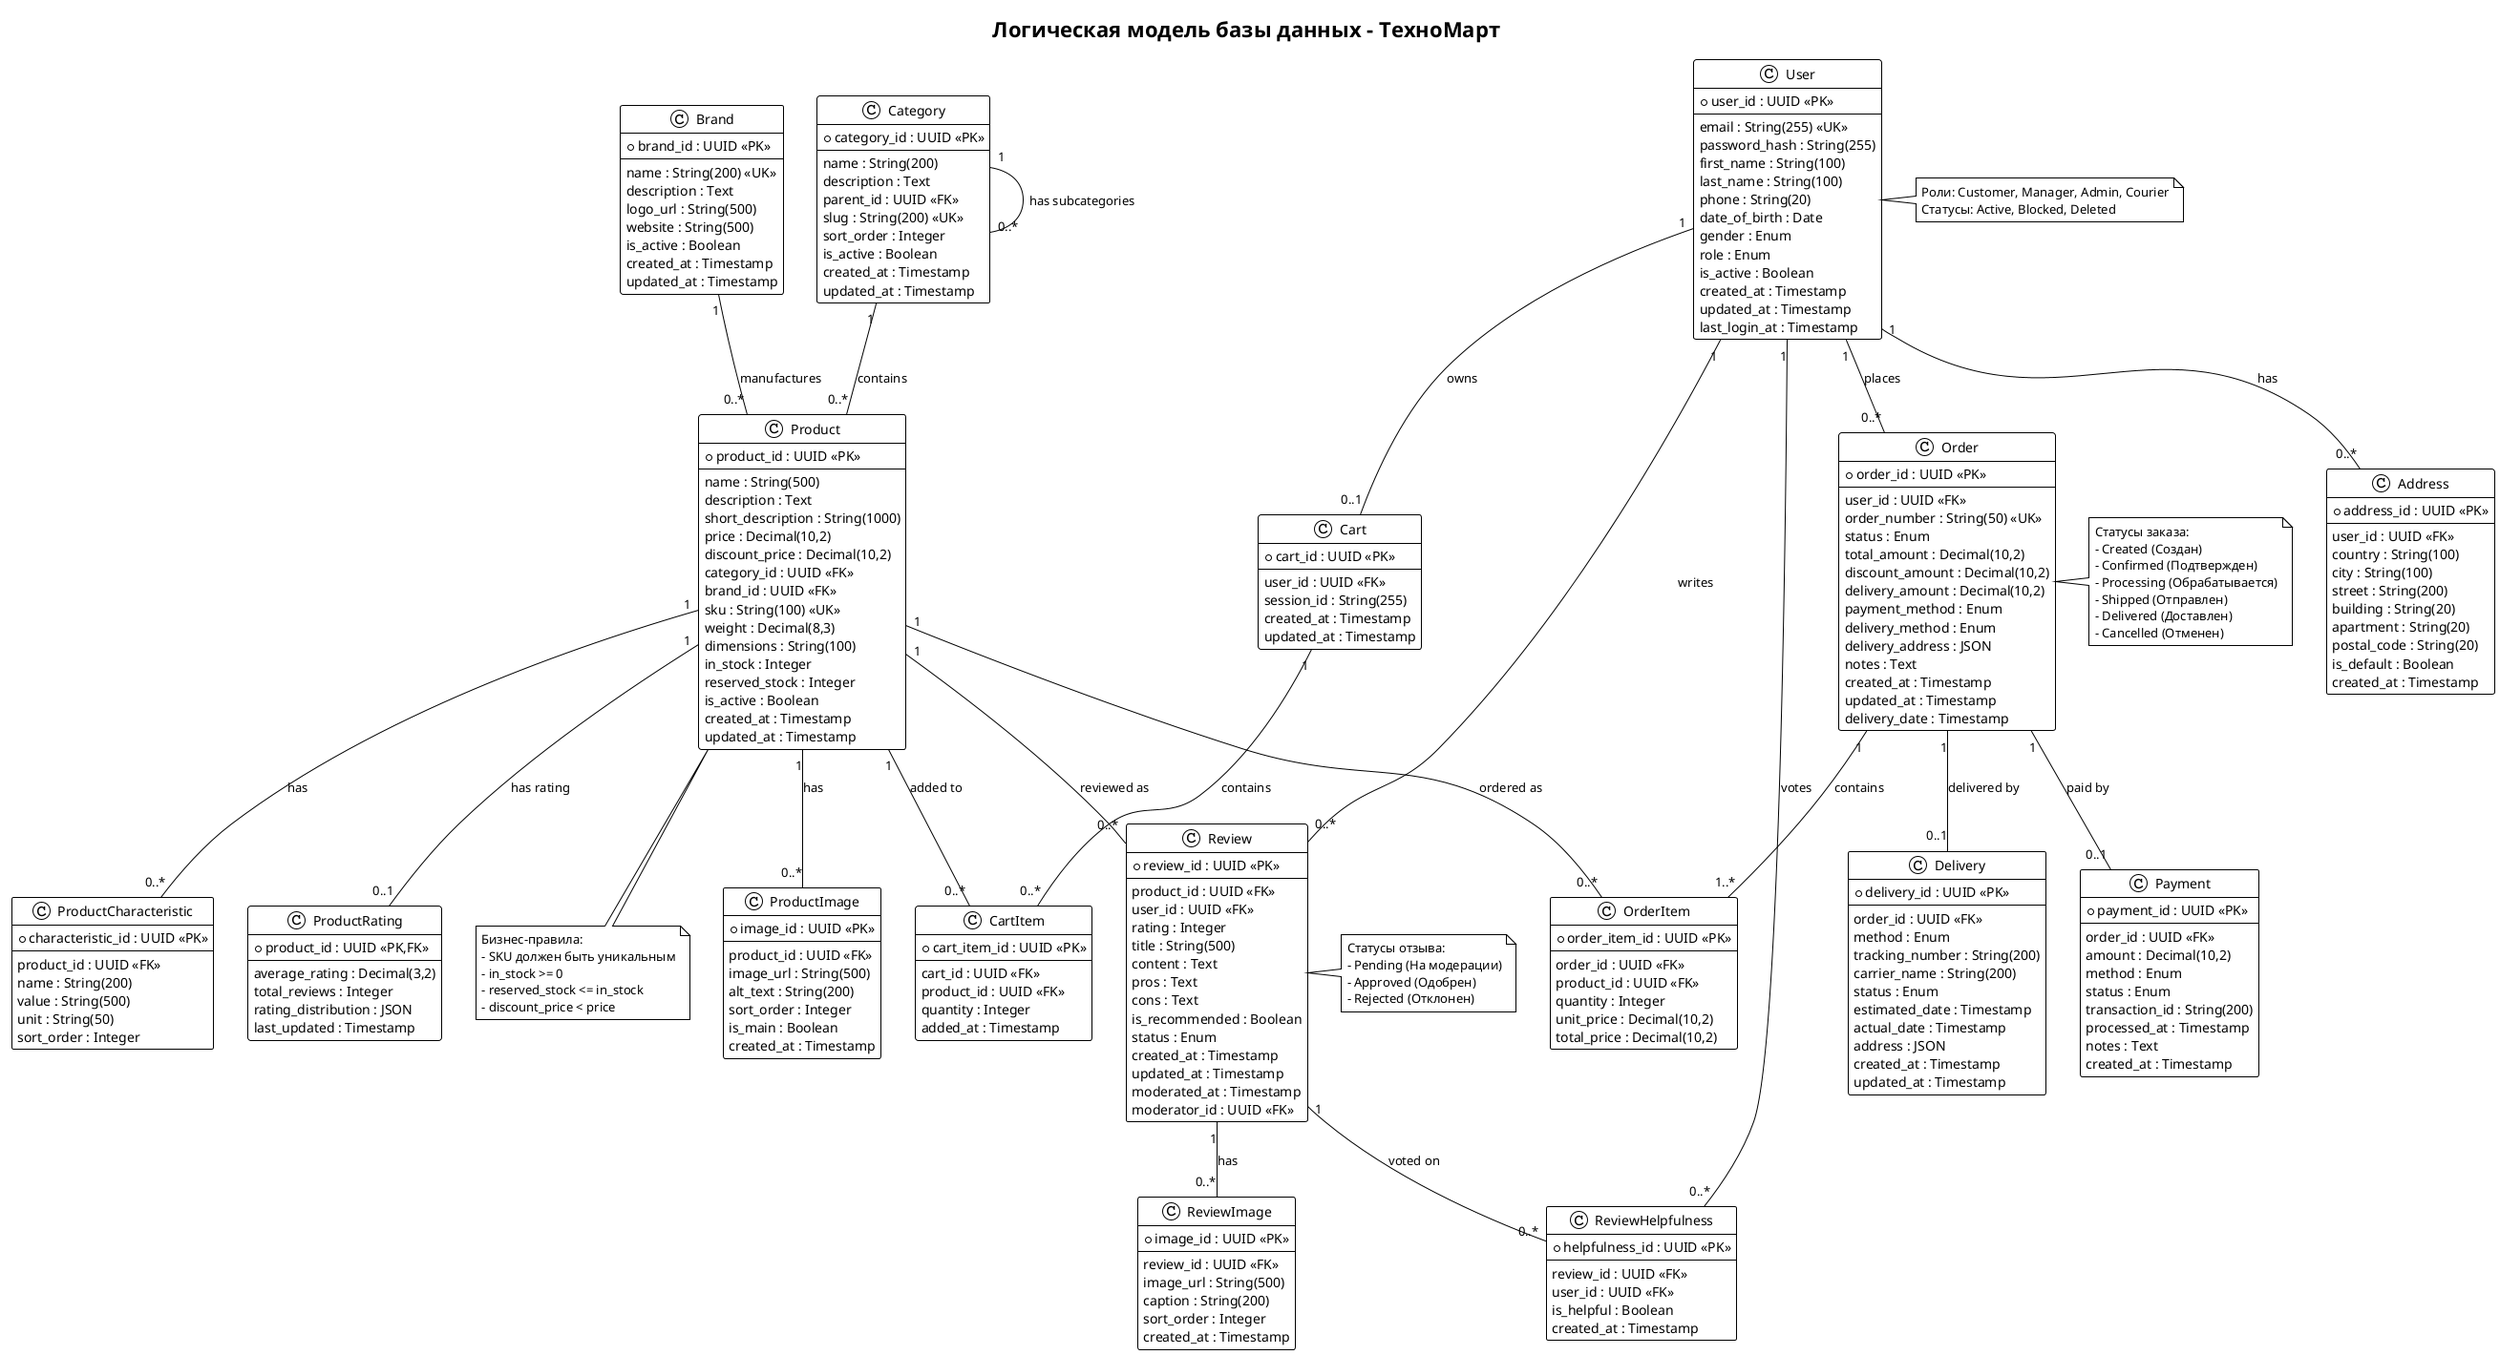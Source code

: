 @startuml Logical_Database_Model
!theme plain
title Логическая модель базы данных - ТехноМарт

' Стиль для сущностей
skinparam class {
  BackgroundColor White
  BorderColor Black
  ArrowColor Black
}

' Определение сущностей с атрибутами

class User {
  + user_id : UUID <<PK>>
  --
  email : String(255) <<UK>>
  password_hash : String(255)
  first_name : String(100)
  last_name : String(100)
  phone : String(20)
  date_of_birth : Date
  gender : Enum
  role : Enum
  is_active : Boolean
  created_at : Timestamp
  updated_at : Timestamp
  last_login_at : Timestamp
}

class Address {
  + address_id : UUID <<PK>>
  --
  user_id : UUID <<FK>>
  country : String(100)
  city : String(100)
  street : String(200)
  building : String(20)
  apartment : String(20)
  postal_code : String(20)
  is_default : Boolean
  created_at : Timestamp
}

class Category {
  + category_id : UUID <<PK>>
  --
  name : String(200)
  description : Text
  parent_id : UUID <<FK>>
  slug : String(200) <<UK>>
  sort_order : Integer
  is_active : Boolean
  created_at : Timestamp
  updated_at : Timestamp
}

class Brand {
  + brand_id : UUID <<PK>>
  --
  name : String(200) <<UK>>
  description : Text
  logo_url : String(500)
  website : String(500)
  is_active : Boolean
  created_at : Timestamp
  updated_at : Timestamp
}

class Product {
  + product_id : UUID <<PK>>
  --
  name : String(500)
  description : Text
  short_description : String(1000)
  price : Decimal(10,2)
  discount_price : Decimal(10,2)
  category_id : UUID <<FK>>
  brand_id : UUID <<FK>>
  sku : String(100) <<UK>>
  weight : Decimal(8,3)
  dimensions : String(100)
  in_stock : Integer
  reserved_stock : Integer
  is_active : Boolean
  created_at : Timestamp
  updated_at : Timestamp
}

class ProductImage {
  + image_id : UUID <<PK>>
  --
  product_id : UUID <<FK>>
  image_url : String(500)
  alt_text : String(200)
  sort_order : Integer
  is_main : Boolean
  created_at : Timestamp
}

class ProductCharacteristic {
  + characteristic_id : UUID <<PK>>
  --
  product_id : UUID <<FK>>
  name : String(200)
  value : String(500)
  unit : String(50)
  sort_order : Integer
}

class Cart {
  + cart_id : UUID <<PK>>
  --
  user_id : UUID <<FK>>
  session_id : String(255)
  created_at : Timestamp
  updated_at : Timestamp
}

class CartItem {
  + cart_item_id : UUID <<PK>>
  --
  cart_id : UUID <<FK>>
  product_id : UUID <<FK>>
  quantity : Integer
  added_at : Timestamp
}

class Order {
  + order_id : UUID <<PK>>
  --
  user_id : UUID <<FK>>
  order_number : String(50) <<UK>>
  status : Enum
  total_amount : Decimal(10,2)
  discount_amount : Decimal(10,2)
  delivery_amount : Decimal(10,2)
  payment_method : Enum
  delivery_method : Enum
  delivery_address : JSON
  notes : Text
  created_at : Timestamp
  updated_at : Timestamp
  delivery_date : Timestamp
}

class OrderItem {
  + order_item_id : UUID <<PK>>
  --
  order_id : UUID <<FK>>
  product_id : UUID <<FK>>
  quantity : Integer
  unit_price : Decimal(10,2)
  total_price : Decimal(10,2)
}

class Payment {
  + payment_id : UUID <<PK>>
  --
  order_id : UUID <<FK>>
  amount : Decimal(10,2)
  method : Enum
  status : Enum
  transaction_id : String(200)
  processed_at : Timestamp
  notes : Text
  created_at : Timestamp
}

class Delivery {
  + delivery_id : UUID <<PK>>
  --
  order_id : UUID <<FK>>
  method : Enum
  tracking_number : String(200)
  carrier_name : String(200)
  status : Enum
  estimated_date : Timestamp
  actual_date : Timestamp
  address : JSON
  created_at : Timestamp
  updated_at : Timestamp
}

class Review {
  + review_id : UUID <<PK>>
  --
  product_id : UUID <<FK>>
  user_id : UUID <<FK>>
  rating : Integer
  title : String(500)
  content : Text
  pros : Text
  cons : Text
  is_recommended : Boolean
  status : Enum
  created_at : Timestamp
  updated_at : Timestamp
  moderated_at : Timestamp
  moderator_id : UUID <<FK>>
}

class ReviewImage {
  + image_id : UUID <<PK>>
  --
  review_id : UUID <<FK>>
  image_url : String(500)
  caption : String(200)
  sort_order : Integer
  created_at : Timestamp
}

class ReviewHelpfulness {
  + helpfulness_id : UUID <<PK>>
  --
  review_id : UUID <<FK>>
  user_id : UUID <<FK>>
  is_helpful : Boolean
  created_at : Timestamp
}

class ProductRating {
  + product_id : UUID <<PK,FK>>
  --
  average_rating : Decimal(3,2)
  total_reviews : Integer
  rating_distribution : JSON
  last_updated : Timestamp
}

' Связи между сущностями

User "1" -- "0..*" Address : has
User "1" -- "0..1" Cart : owns
User "1" -- "0..*" Order : places
User "1" -- "0..*" Review : writes
User "1" -- "0..*" ReviewHelpfulness : votes

Category "1" -- "0..*" Category : has subcategories
Category "1" -- "0..*" Product : contains
Brand "1" -- "0..*" Product : manufactures

Product "1" -- "0..*" ProductImage : has
Product "1" -- "0..*" ProductCharacteristic : has
Product "1" -- "0..*" CartItem : added to
Product "1" -- "0..*" OrderItem : ordered as
Product "1" -- "0..*" Review : reviewed as
Product "1" -- "0..1" ProductRating : has rating

Cart "1" -- "0..*" CartItem : contains

Order "1" -- "1..*" OrderItem : contains
Order "1" -- "0..1" Payment : paid by
Order "1" -- "0..1" Delivery : delivered by

Review "1" -- "0..*" ReviewImage : has
Review "1" -- "0..*" ReviewHelpfulness : voted on

note right of User
  Роли: Customer, Manager, Admin, Courier
  Статусы: Active, Blocked, Deleted
end note

note right of Order
  Статусы заказа:
  - Created (Создан)
  - Confirmed (Подтвержден)
  - Processing (Обрабатывается)
  - Shipped (Отправлен)
  - Delivered (Доставлен)
  - Cancelled (Отменен)
end note

note right of Review
  Статусы отзыва:
  - Pending (На модерации)
  - Approved (Одобрен)
  - Rejected (Отклонен)
end note

note bottom of Product
  Бизнес-правила:
  - SKU должен быть уникальным
  - in_stock >= 0
  - reserved_stock <= in_stock
  - discount_price < price
end note

@enduml

